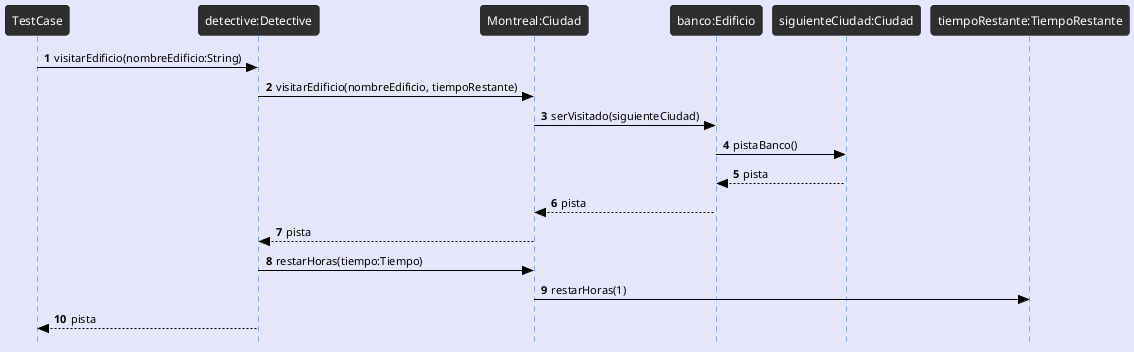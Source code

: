 @startuml
!theme reddress-darkblue
autonumber
skinparam style strictuml
skinparam BackGroundColor lavender
skinparam RoundCorner 7
skinparam SequenceGroupFontColor black
skinparam SequenceGroupBorderColor black
skinparam SequenceGroupBorderThickness 0.5
skinparam ArrowFontColor black
skinparam ArrowColor black
skinparam ActorFontColor black
skinparam participantFontSize 12
skinparam SequenceLifeLineBackGroundColor 2e2e2e

TestCase -> "detective:Detective" as detective : visitarEdificio(nombreEdificio:String)
detective -> "Montreal:Ciudad" as ciudad: visitarEdificio(nombreEdificio, tiempoRestante)
ciudad -> "banco:Edificio" as edificio: serVisitado(siguienteCiudad)
edificio -> "siguienteCiudad:Ciudad" as siguiente : pistaBanco() 
siguiente -->  edificio : pista
ciudad <-- edificio : pista
ciudad --> detective : pista

detective -> ciudad: restarHoras(tiempo:Tiempo)
ciudad -> "tiempoRestante:TiempoRestante" as tiempo : restarHoras(1)

detective --> TestCase : pista

@enduml